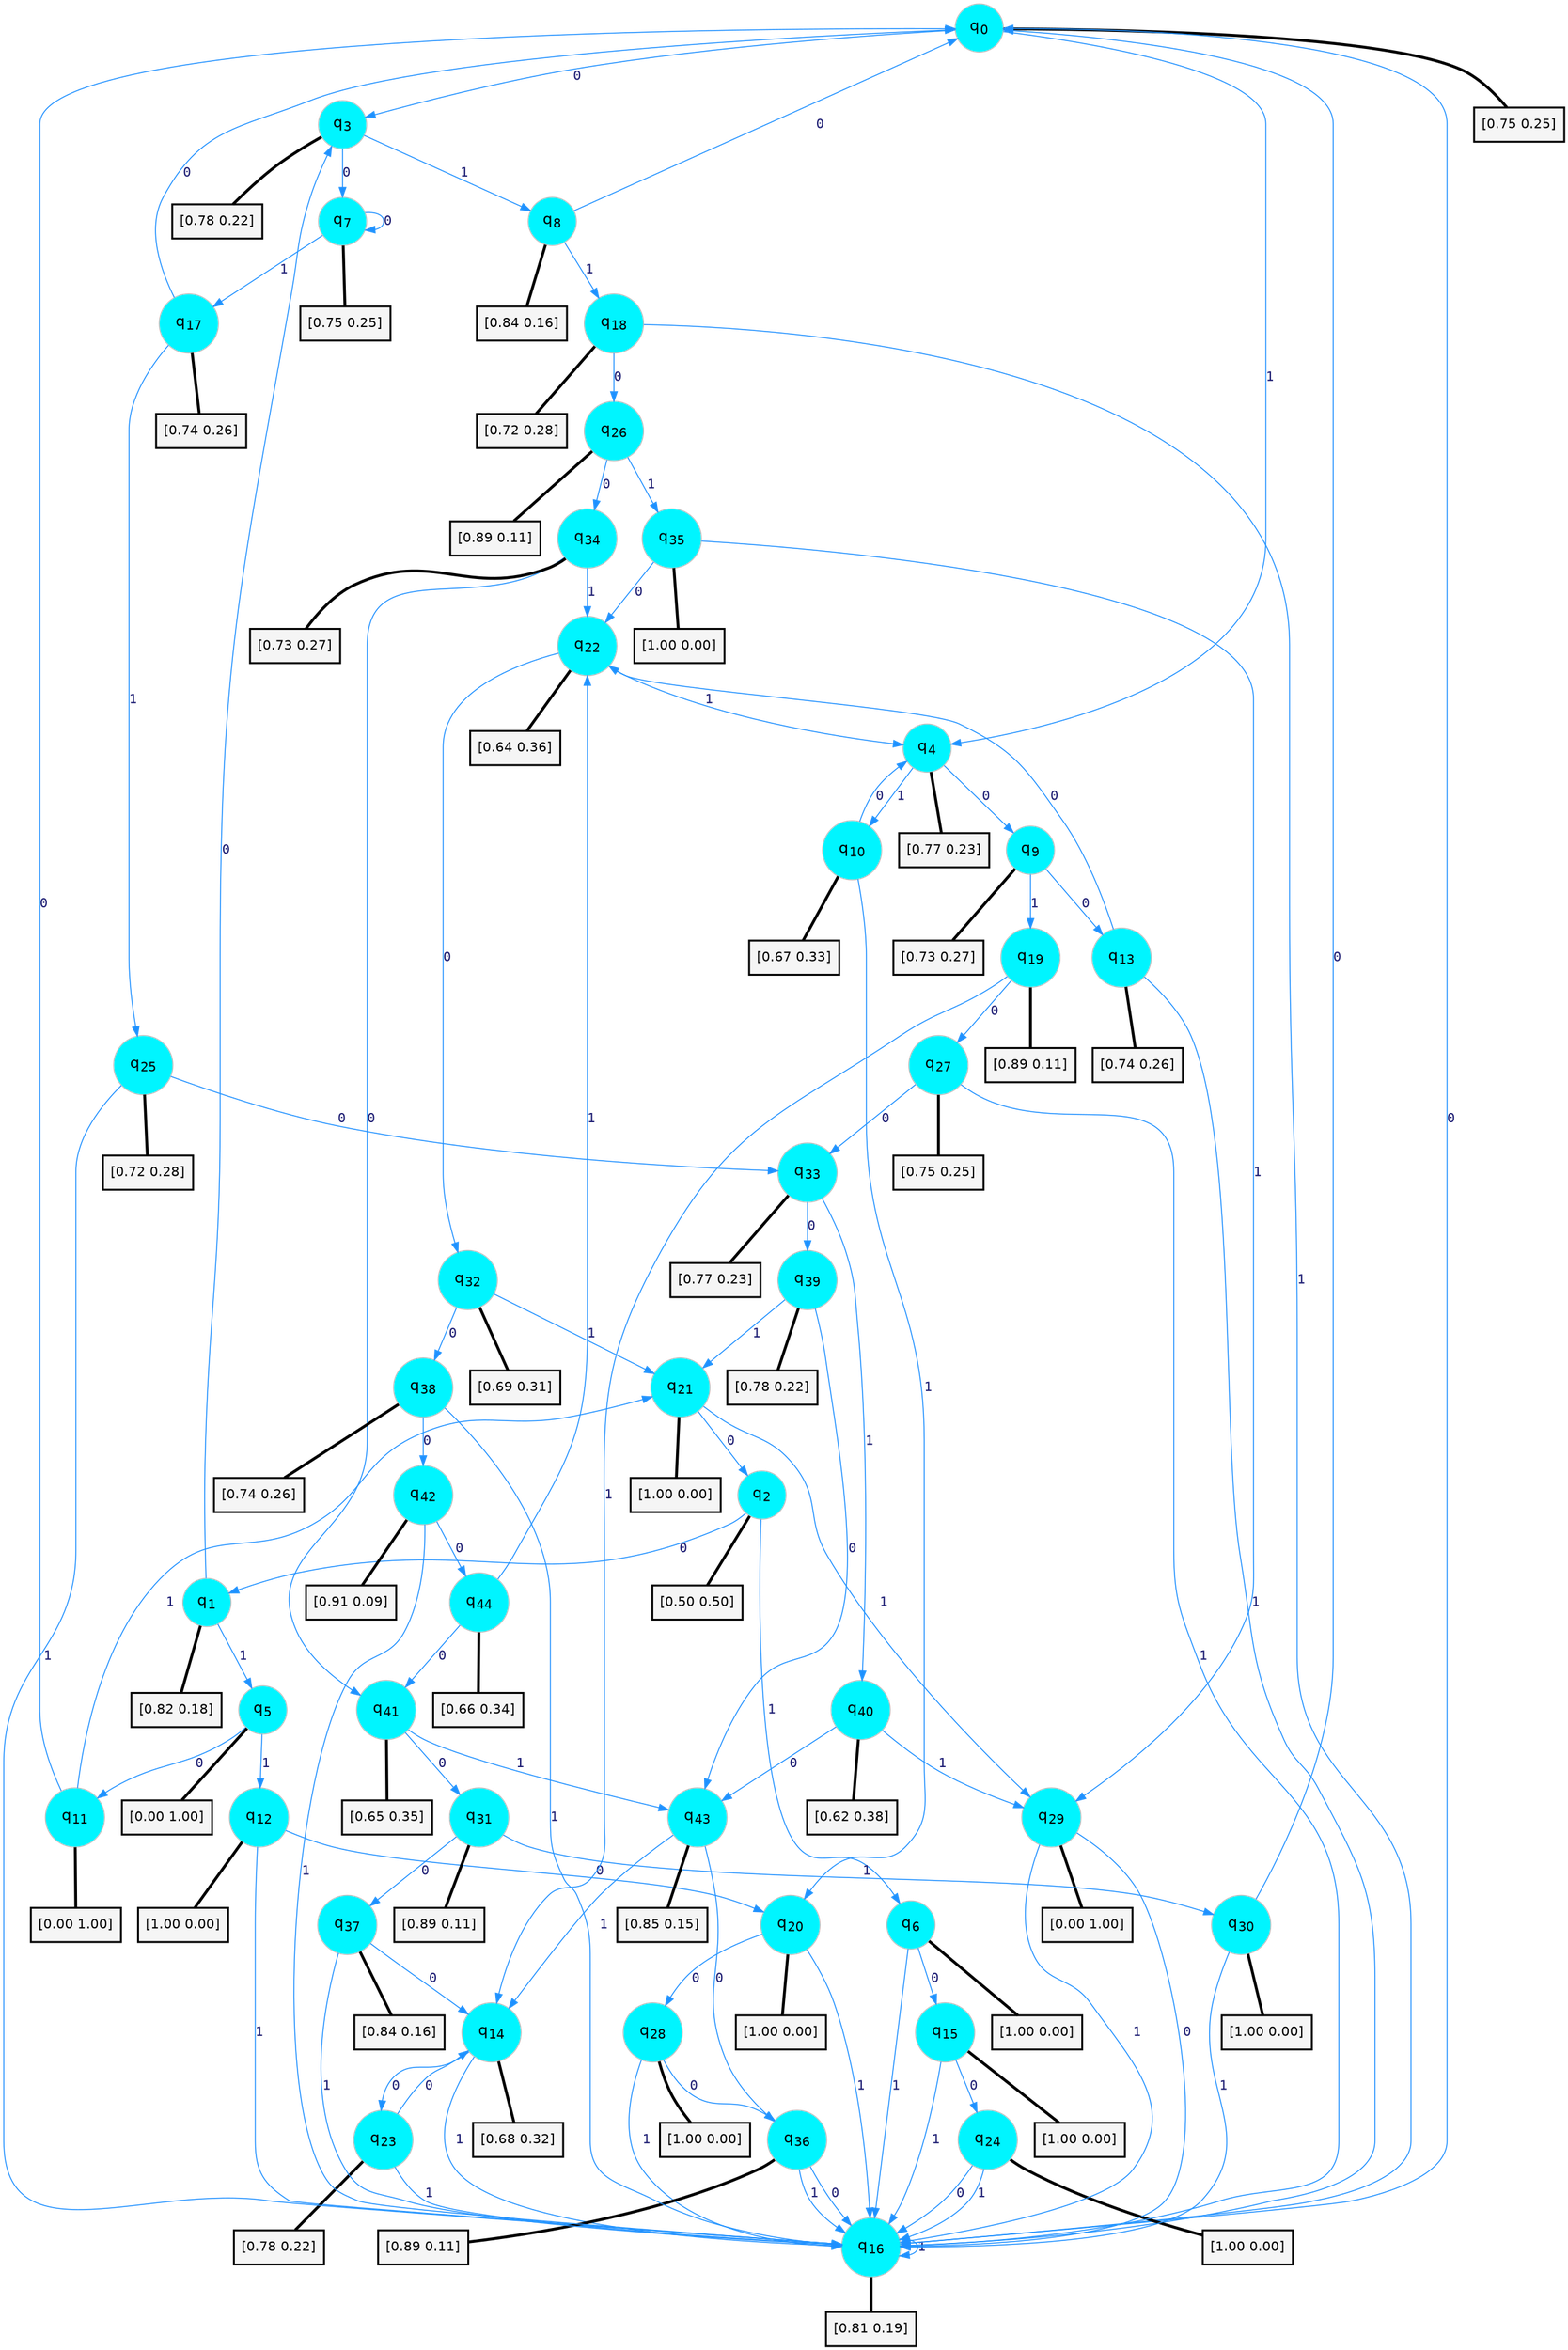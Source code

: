 digraph G {
graph [
bgcolor=transparent, dpi=300, rankdir=TD, size="40,25"];
node [
color=gray, fillcolor=turquoise1, fontcolor=black, fontname=Helvetica, fontsize=16, fontweight=bold, shape=circle, style=filled];
edge [
arrowsize=1, color=dodgerblue1, fontcolor=midnightblue, fontname=courier, fontweight=bold, penwidth=1, style=solid, weight=20];
0[label=<q<SUB>0</SUB>>];
1[label=<q<SUB>1</SUB>>];
2[label=<q<SUB>2</SUB>>];
3[label=<q<SUB>3</SUB>>];
4[label=<q<SUB>4</SUB>>];
5[label=<q<SUB>5</SUB>>];
6[label=<q<SUB>6</SUB>>];
7[label=<q<SUB>7</SUB>>];
8[label=<q<SUB>8</SUB>>];
9[label=<q<SUB>9</SUB>>];
10[label=<q<SUB>10</SUB>>];
11[label=<q<SUB>11</SUB>>];
12[label=<q<SUB>12</SUB>>];
13[label=<q<SUB>13</SUB>>];
14[label=<q<SUB>14</SUB>>];
15[label=<q<SUB>15</SUB>>];
16[label=<q<SUB>16</SUB>>];
17[label=<q<SUB>17</SUB>>];
18[label=<q<SUB>18</SUB>>];
19[label=<q<SUB>19</SUB>>];
20[label=<q<SUB>20</SUB>>];
21[label=<q<SUB>21</SUB>>];
22[label=<q<SUB>22</SUB>>];
23[label=<q<SUB>23</SUB>>];
24[label=<q<SUB>24</SUB>>];
25[label=<q<SUB>25</SUB>>];
26[label=<q<SUB>26</SUB>>];
27[label=<q<SUB>27</SUB>>];
28[label=<q<SUB>28</SUB>>];
29[label=<q<SUB>29</SUB>>];
30[label=<q<SUB>30</SUB>>];
31[label=<q<SUB>31</SUB>>];
32[label=<q<SUB>32</SUB>>];
33[label=<q<SUB>33</SUB>>];
34[label=<q<SUB>34</SUB>>];
35[label=<q<SUB>35</SUB>>];
36[label=<q<SUB>36</SUB>>];
37[label=<q<SUB>37</SUB>>];
38[label=<q<SUB>38</SUB>>];
39[label=<q<SUB>39</SUB>>];
40[label=<q<SUB>40</SUB>>];
41[label=<q<SUB>41</SUB>>];
42[label=<q<SUB>42</SUB>>];
43[label=<q<SUB>43</SUB>>];
44[label=<q<SUB>44</SUB>>];
45[label="[0.75 0.25]", shape=box,fontcolor=black, fontname=Helvetica, fontsize=14, penwidth=2, fillcolor=whitesmoke,color=black];
46[label="[0.82 0.18]", shape=box,fontcolor=black, fontname=Helvetica, fontsize=14, penwidth=2, fillcolor=whitesmoke,color=black];
47[label="[0.50 0.50]", shape=box,fontcolor=black, fontname=Helvetica, fontsize=14, penwidth=2, fillcolor=whitesmoke,color=black];
48[label="[0.78 0.22]", shape=box,fontcolor=black, fontname=Helvetica, fontsize=14, penwidth=2, fillcolor=whitesmoke,color=black];
49[label="[0.77 0.23]", shape=box,fontcolor=black, fontname=Helvetica, fontsize=14, penwidth=2, fillcolor=whitesmoke,color=black];
50[label="[0.00 1.00]", shape=box,fontcolor=black, fontname=Helvetica, fontsize=14, penwidth=2, fillcolor=whitesmoke,color=black];
51[label="[1.00 0.00]", shape=box,fontcolor=black, fontname=Helvetica, fontsize=14, penwidth=2, fillcolor=whitesmoke,color=black];
52[label="[0.75 0.25]", shape=box,fontcolor=black, fontname=Helvetica, fontsize=14, penwidth=2, fillcolor=whitesmoke,color=black];
53[label="[0.84 0.16]", shape=box,fontcolor=black, fontname=Helvetica, fontsize=14, penwidth=2, fillcolor=whitesmoke,color=black];
54[label="[0.73 0.27]", shape=box,fontcolor=black, fontname=Helvetica, fontsize=14, penwidth=2, fillcolor=whitesmoke,color=black];
55[label="[0.67 0.33]", shape=box,fontcolor=black, fontname=Helvetica, fontsize=14, penwidth=2, fillcolor=whitesmoke,color=black];
56[label="[0.00 1.00]", shape=box,fontcolor=black, fontname=Helvetica, fontsize=14, penwidth=2, fillcolor=whitesmoke,color=black];
57[label="[1.00 0.00]", shape=box,fontcolor=black, fontname=Helvetica, fontsize=14, penwidth=2, fillcolor=whitesmoke,color=black];
58[label="[0.74 0.26]", shape=box,fontcolor=black, fontname=Helvetica, fontsize=14, penwidth=2, fillcolor=whitesmoke,color=black];
59[label="[0.68 0.32]", shape=box,fontcolor=black, fontname=Helvetica, fontsize=14, penwidth=2, fillcolor=whitesmoke,color=black];
60[label="[1.00 0.00]", shape=box,fontcolor=black, fontname=Helvetica, fontsize=14, penwidth=2, fillcolor=whitesmoke,color=black];
61[label="[0.81 0.19]", shape=box,fontcolor=black, fontname=Helvetica, fontsize=14, penwidth=2, fillcolor=whitesmoke,color=black];
62[label="[0.74 0.26]", shape=box,fontcolor=black, fontname=Helvetica, fontsize=14, penwidth=2, fillcolor=whitesmoke,color=black];
63[label="[0.72 0.28]", shape=box,fontcolor=black, fontname=Helvetica, fontsize=14, penwidth=2, fillcolor=whitesmoke,color=black];
64[label="[0.89 0.11]", shape=box,fontcolor=black, fontname=Helvetica, fontsize=14, penwidth=2, fillcolor=whitesmoke,color=black];
65[label="[1.00 0.00]", shape=box,fontcolor=black, fontname=Helvetica, fontsize=14, penwidth=2, fillcolor=whitesmoke,color=black];
66[label="[1.00 0.00]", shape=box,fontcolor=black, fontname=Helvetica, fontsize=14, penwidth=2, fillcolor=whitesmoke,color=black];
67[label="[0.64 0.36]", shape=box,fontcolor=black, fontname=Helvetica, fontsize=14, penwidth=2, fillcolor=whitesmoke,color=black];
68[label="[0.78 0.22]", shape=box,fontcolor=black, fontname=Helvetica, fontsize=14, penwidth=2, fillcolor=whitesmoke,color=black];
69[label="[1.00 0.00]", shape=box,fontcolor=black, fontname=Helvetica, fontsize=14, penwidth=2, fillcolor=whitesmoke,color=black];
70[label="[0.72 0.28]", shape=box,fontcolor=black, fontname=Helvetica, fontsize=14, penwidth=2, fillcolor=whitesmoke,color=black];
71[label="[0.89 0.11]", shape=box,fontcolor=black, fontname=Helvetica, fontsize=14, penwidth=2, fillcolor=whitesmoke,color=black];
72[label="[0.75 0.25]", shape=box,fontcolor=black, fontname=Helvetica, fontsize=14, penwidth=2, fillcolor=whitesmoke,color=black];
73[label="[1.00 0.00]", shape=box,fontcolor=black, fontname=Helvetica, fontsize=14, penwidth=2, fillcolor=whitesmoke,color=black];
74[label="[0.00 1.00]", shape=box,fontcolor=black, fontname=Helvetica, fontsize=14, penwidth=2, fillcolor=whitesmoke,color=black];
75[label="[1.00 0.00]", shape=box,fontcolor=black, fontname=Helvetica, fontsize=14, penwidth=2, fillcolor=whitesmoke,color=black];
76[label="[0.89 0.11]", shape=box,fontcolor=black, fontname=Helvetica, fontsize=14, penwidth=2, fillcolor=whitesmoke,color=black];
77[label="[0.69 0.31]", shape=box,fontcolor=black, fontname=Helvetica, fontsize=14, penwidth=2, fillcolor=whitesmoke,color=black];
78[label="[0.77 0.23]", shape=box,fontcolor=black, fontname=Helvetica, fontsize=14, penwidth=2, fillcolor=whitesmoke,color=black];
79[label="[0.73 0.27]", shape=box,fontcolor=black, fontname=Helvetica, fontsize=14, penwidth=2, fillcolor=whitesmoke,color=black];
80[label="[1.00 0.00]", shape=box,fontcolor=black, fontname=Helvetica, fontsize=14, penwidth=2, fillcolor=whitesmoke,color=black];
81[label="[0.89 0.11]", shape=box,fontcolor=black, fontname=Helvetica, fontsize=14, penwidth=2, fillcolor=whitesmoke,color=black];
82[label="[0.84 0.16]", shape=box,fontcolor=black, fontname=Helvetica, fontsize=14, penwidth=2, fillcolor=whitesmoke,color=black];
83[label="[0.74 0.26]", shape=box,fontcolor=black, fontname=Helvetica, fontsize=14, penwidth=2, fillcolor=whitesmoke,color=black];
84[label="[0.78 0.22]", shape=box,fontcolor=black, fontname=Helvetica, fontsize=14, penwidth=2, fillcolor=whitesmoke,color=black];
85[label="[0.62 0.38]", shape=box,fontcolor=black, fontname=Helvetica, fontsize=14, penwidth=2, fillcolor=whitesmoke,color=black];
86[label="[0.65 0.35]", shape=box,fontcolor=black, fontname=Helvetica, fontsize=14, penwidth=2, fillcolor=whitesmoke,color=black];
87[label="[0.91 0.09]", shape=box,fontcolor=black, fontname=Helvetica, fontsize=14, penwidth=2, fillcolor=whitesmoke,color=black];
88[label="[0.85 0.15]", shape=box,fontcolor=black, fontname=Helvetica, fontsize=14, penwidth=2, fillcolor=whitesmoke,color=black];
89[label="[0.66 0.34]", shape=box,fontcolor=black, fontname=Helvetica, fontsize=14, penwidth=2, fillcolor=whitesmoke,color=black];
0->3 [label=0];
0->4 [label=1];
0->45 [arrowhead=none, penwidth=3,color=black];
1->3 [label=0];
1->5 [label=1];
1->46 [arrowhead=none, penwidth=3,color=black];
2->1 [label=0];
2->6 [label=1];
2->47 [arrowhead=none, penwidth=3,color=black];
3->7 [label=0];
3->8 [label=1];
3->48 [arrowhead=none, penwidth=3,color=black];
4->9 [label=0];
4->10 [label=1];
4->49 [arrowhead=none, penwidth=3,color=black];
5->11 [label=0];
5->12 [label=1];
5->50 [arrowhead=none, penwidth=3,color=black];
6->15 [label=0];
6->16 [label=1];
6->51 [arrowhead=none, penwidth=3,color=black];
7->7 [label=0];
7->17 [label=1];
7->52 [arrowhead=none, penwidth=3,color=black];
8->0 [label=0];
8->18 [label=1];
8->53 [arrowhead=none, penwidth=3,color=black];
9->13 [label=0];
9->19 [label=1];
9->54 [arrowhead=none, penwidth=3,color=black];
10->4 [label=0];
10->20 [label=1];
10->55 [arrowhead=none, penwidth=3,color=black];
11->0 [label=0];
11->21 [label=1];
11->56 [arrowhead=none, penwidth=3,color=black];
12->20 [label=0];
12->16 [label=1];
12->57 [arrowhead=none, penwidth=3,color=black];
13->22 [label=0];
13->16 [label=1];
13->58 [arrowhead=none, penwidth=3,color=black];
14->23 [label=0];
14->16 [label=1];
14->59 [arrowhead=none, penwidth=3,color=black];
15->24 [label=0];
15->16 [label=1];
15->60 [arrowhead=none, penwidth=3,color=black];
16->0 [label=0];
16->16 [label=1];
16->61 [arrowhead=none, penwidth=3,color=black];
17->0 [label=0];
17->25 [label=1];
17->62 [arrowhead=none, penwidth=3,color=black];
18->26 [label=0];
18->16 [label=1];
18->63 [arrowhead=none, penwidth=3,color=black];
19->27 [label=0];
19->14 [label=1];
19->64 [arrowhead=none, penwidth=3,color=black];
20->28 [label=0];
20->16 [label=1];
20->65 [arrowhead=none, penwidth=3,color=black];
21->2 [label=0];
21->29 [label=1];
21->66 [arrowhead=none, penwidth=3,color=black];
22->32 [label=0];
22->4 [label=1];
22->67 [arrowhead=none, penwidth=3,color=black];
23->14 [label=0];
23->16 [label=1];
23->68 [arrowhead=none, penwidth=3,color=black];
24->16 [label=0];
24->16 [label=1];
24->69 [arrowhead=none, penwidth=3,color=black];
25->33 [label=0];
25->16 [label=1];
25->70 [arrowhead=none, penwidth=3,color=black];
26->34 [label=0];
26->35 [label=1];
26->71 [arrowhead=none, penwidth=3,color=black];
27->33 [label=0];
27->16 [label=1];
27->72 [arrowhead=none, penwidth=3,color=black];
28->36 [label=0];
28->16 [label=1];
28->73 [arrowhead=none, penwidth=3,color=black];
29->16 [label=0];
29->16 [label=1];
29->74 [arrowhead=none, penwidth=3,color=black];
30->0 [label=0];
30->16 [label=1];
30->75 [arrowhead=none, penwidth=3,color=black];
31->37 [label=0];
31->30 [label=1];
31->76 [arrowhead=none, penwidth=3,color=black];
32->38 [label=0];
32->21 [label=1];
32->77 [arrowhead=none, penwidth=3,color=black];
33->39 [label=0];
33->40 [label=1];
33->78 [arrowhead=none, penwidth=3,color=black];
34->41 [label=0];
34->22 [label=1];
34->79 [arrowhead=none, penwidth=3,color=black];
35->22 [label=0];
35->29 [label=1];
35->80 [arrowhead=none, penwidth=3,color=black];
36->16 [label=0];
36->16 [label=1];
36->81 [arrowhead=none, penwidth=3,color=black];
37->14 [label=0];
37->16 [label=1];
37->82 [arrowhead=none, penwidth=3,color=black];
38->42 [label=0];
38->16 [label=1];
38->83 [arrowhead=none, penwidth=3,color=black];
39->43 [label=0];
39->21 [label=1];
39->84 [arrowhead=none, penwidth=3,color=black];
40->43 [label=0];
40->29 [label=1];
40->85 [arrowhead=none, penwidth=3,color=black];
41->31 [label=0];
41->43 [label=1];
41->86 [arrowhead=none, penwidth=3,color=black];
42->44 [label=0];
42->16 [label=1];
42->87 [arrowhead=none, penwidth=3,color=black];
43->36 [label=0];
43->14 [label=1];
43->88 [arrowhead=none, penwidth=3,color=black];
44->41 [label=0];
44->22 [label=1];
44->89 [arrowhead=none, penwidth=3,color=black];
}
